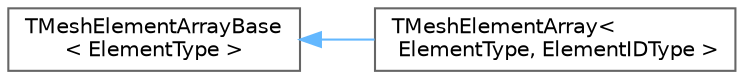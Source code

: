 digraph "Graphical Class Hierarchy"
{
 // INTERACTIVE_SVG=YES
 // LATEX_PDF_SIZE
  bgcolor="transparent";
  edge [fontname=Helvetica,fontsize=10,labelfontname=Helvetica,labelfontsize=10];
  node [fontname=Helvetica,fontsize=10,shape=box,height=0.2,width=0.4];
  rankdir="LR";
  Node0 [id="Node000000",label="TMeshElementArrayBase\l\< ElementType \>",height=0.2,width=0.4,color="grey40", fillcolor="white", style="filled",URL="$d5/dd0/classTMeshElementArrayBase.html",tooltip="This defines the container used to hold mesh elements."];
  Node0 -> Node1 [id="edge8283_Node000000_Node000001",dir="back",color="steelblue1",style="solid",tooltip=" "];
  Node1 [id="Node000001",label="TMeshElementArray\<\l ElementType, ElementIDType \>",height=0.2,width=0.4,color="grey40", fillcolor="white", style="filled",URL="$d5/d40/classTMeshElementArray.html",tooltip="We prefer to access elements of the container via strongly-typed IDs."];
}
